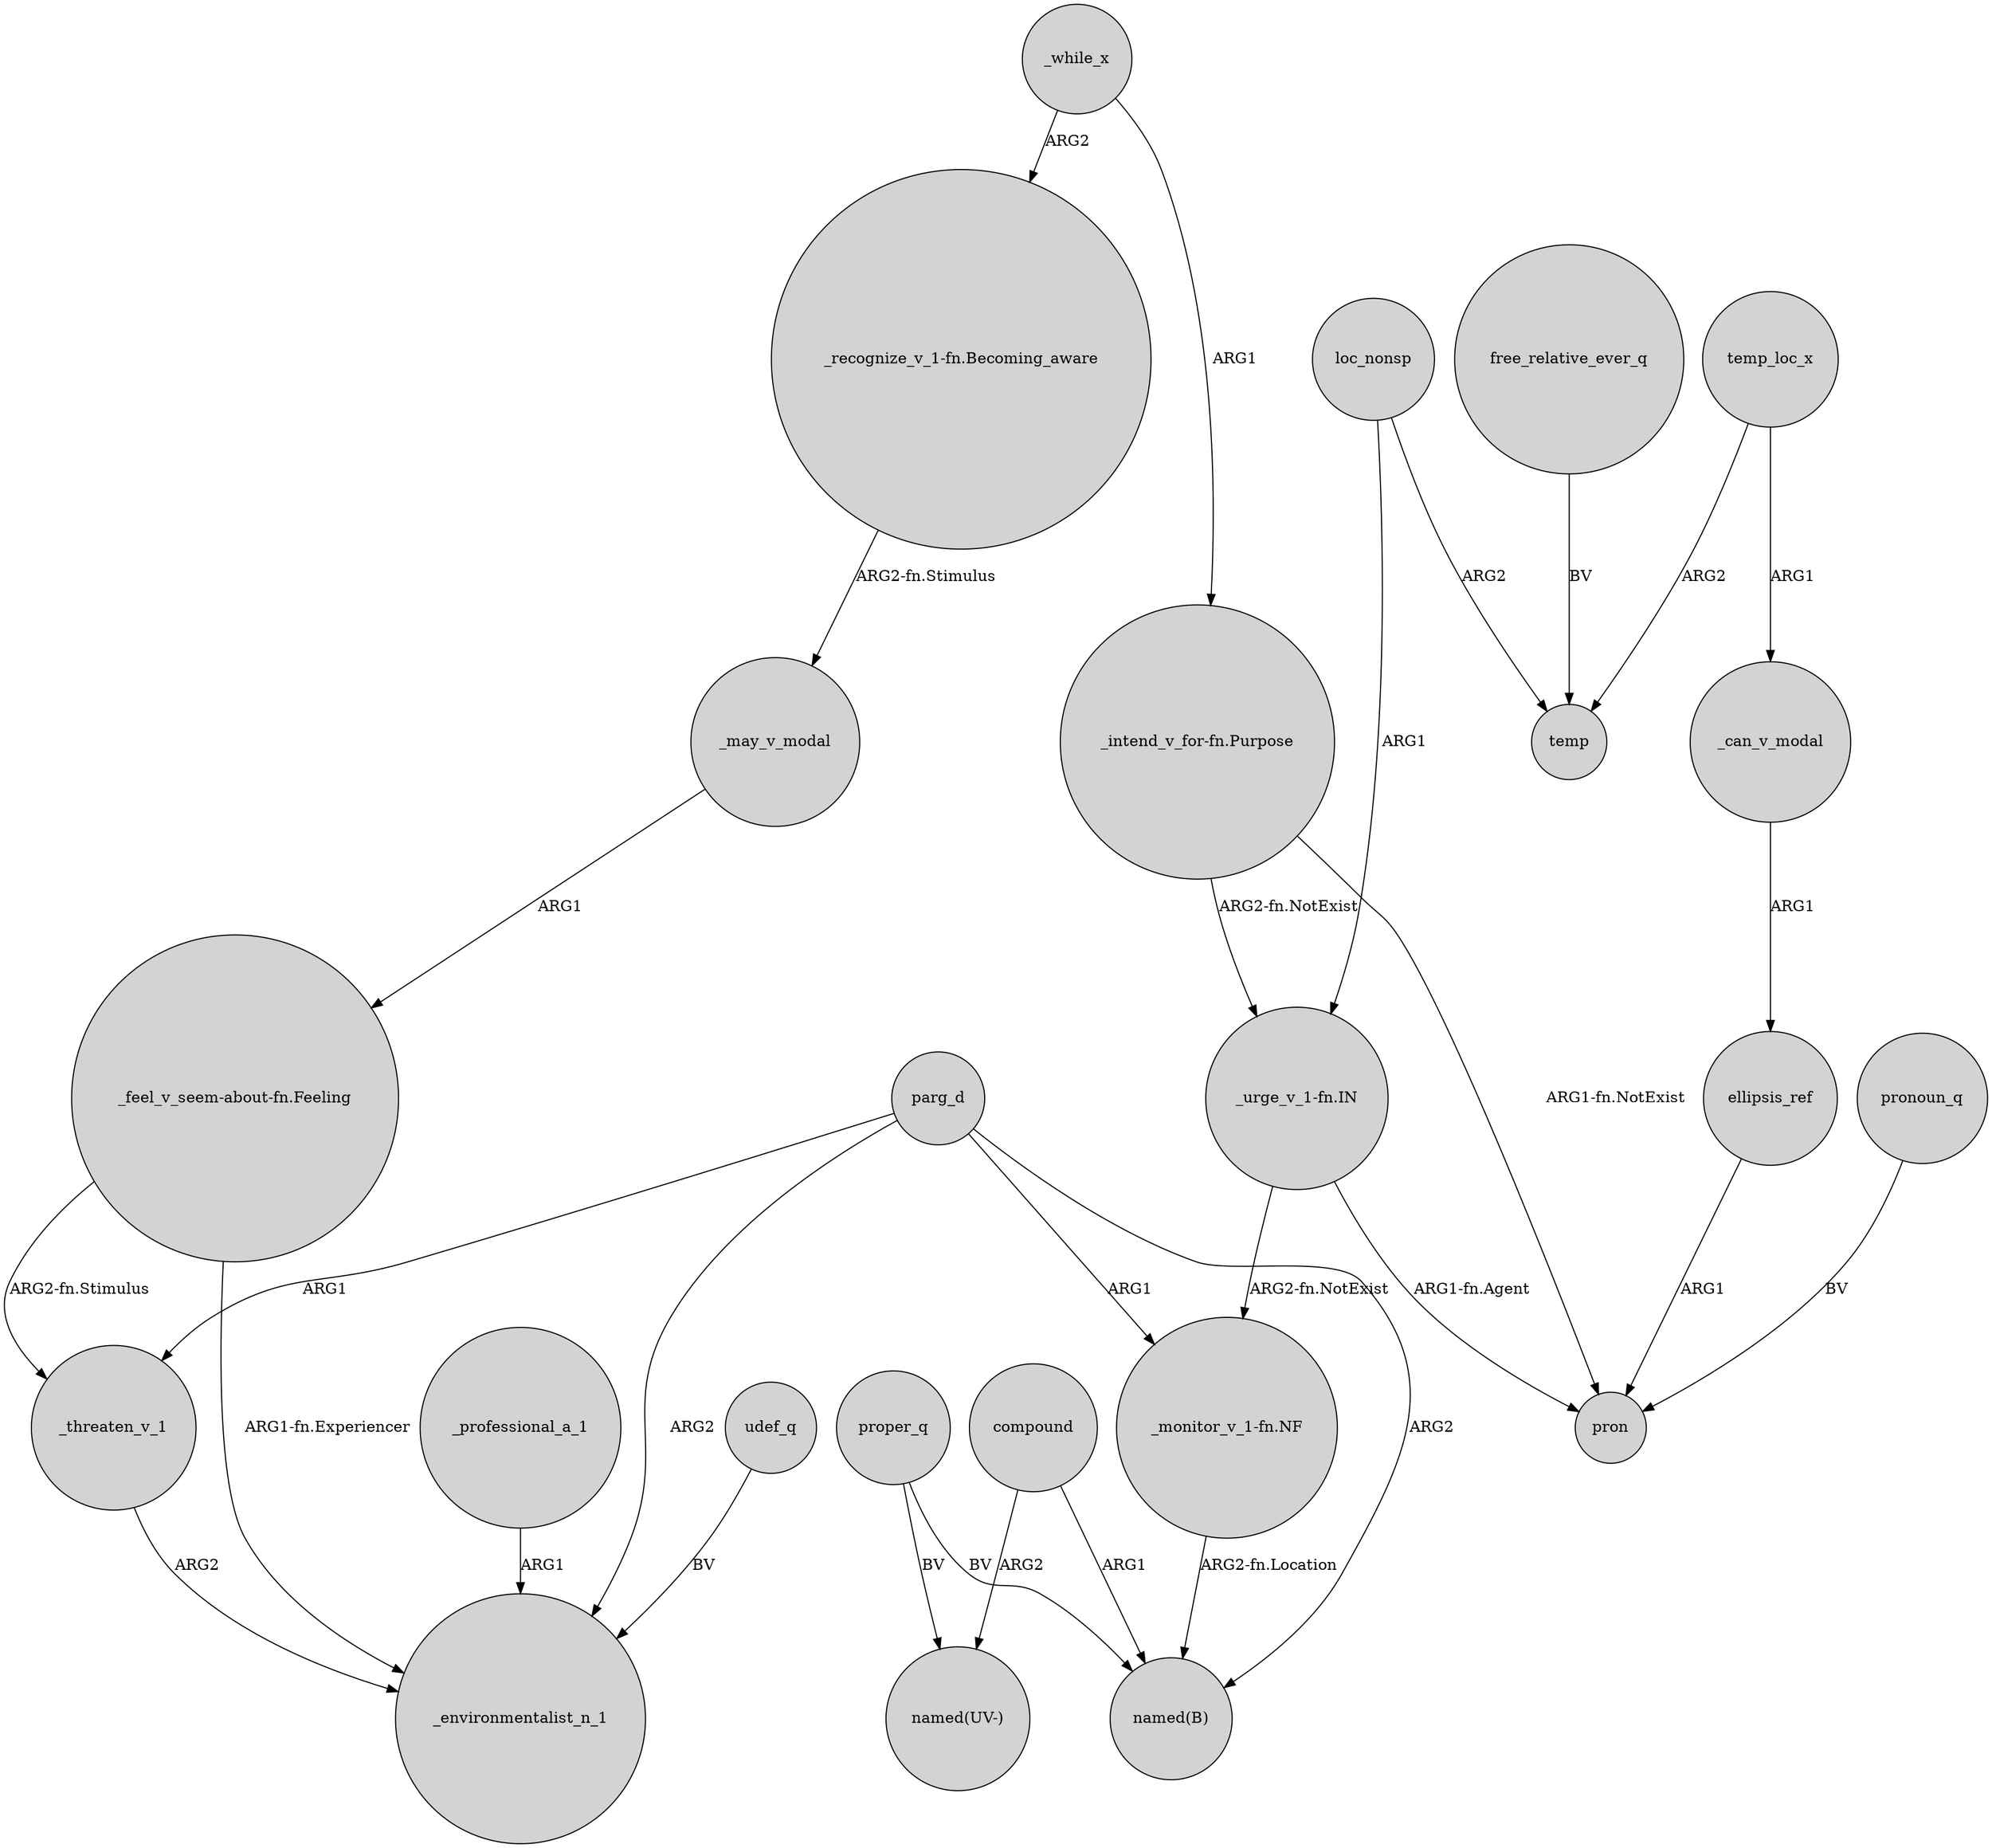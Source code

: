 digraph {
	node [shape=circle style=filled]
	_while_x -> "_recognize_v_1-fn.Becoming_aware" [label=ARG2]
	parg_d -> _environmentalist_n_1 [label=ARG2]
	compound -> "named(UV-)" [label=ARG2]
	"_feel_v_seem-about-fn.Feeling" -> _environmentalist_n_1 [label="ARG1-fn.Experiencer"]
	"_recognize_v_1-fn.Becoming_aware" -> _may_v_modal [label="ARG2-fn.Stimulus"]
	_threaten_v_1 -> _environmentalist_n_1 [label=ARG2]
	ellipsis_ref -> pron [label=ARG1]
	proper_q -> "named(B)" [label=BV]
	"_intend_v_for-fn.Purpose" -> "_urge_v_1-fn.IN" [label="ARG2-fn.NotExist"]
	"_feel_v_seem-about-fn.Feeling" -> _threaten_v_1 [label="ARG2-fn.Stimulus"]
	"_intend_v_for-fn.Purpose" -> pron [label="ARG1-fn.NotExist"]
	_professional_a_1 -> _environmentalist_n_1 [label=ARG1]
	pronoun_q -> pron [label=BV]
	temp_loc_x -> temp [label=ARG2]
	parg_d -> "named(B)" [label=ARG2]
	loc_nonsp -> temp [label=ARG2]
	loc_nonsp -> "_urge_v_1-fn.IN" [label=ARG1]
	parg_d -> "_monitor_v_1-fn.NF" [label=ARG1]
	"_urge_v_1-fn.IN" -> "_monitor_v_1-fn.NF" [label="ARG2-fn.NotExist"]
	"_urge_v_1-fn.IN" -> pron [label="ARG1-fn.Agent"]
	free_relative_ever_q -> temp [label=BV]
	temp_loc_x -> _can_v_modal [label=ARG1]
	compound -> "named(B)" [label=ARG1]
	_while_x -> "_intend_v_for-fn.Purpose" [label=ARG1]
	"_monitor_v_1-fn.NF" -> "named(B)" [label="ARG2-fn.Location"]
	udef_q -> _environmentalist_n_1 [label=BV]
	_may_v_modal -> "_feel_v_seem-about-fn.Feeling" [label=ARG1]
	parg_d -> _threaten_v_1 [label=ARG1]
	proper_q -> "named(UV-)" [label=BV]
	_can_v_modal -> ellipsis_ref [label=ARG1]
}

